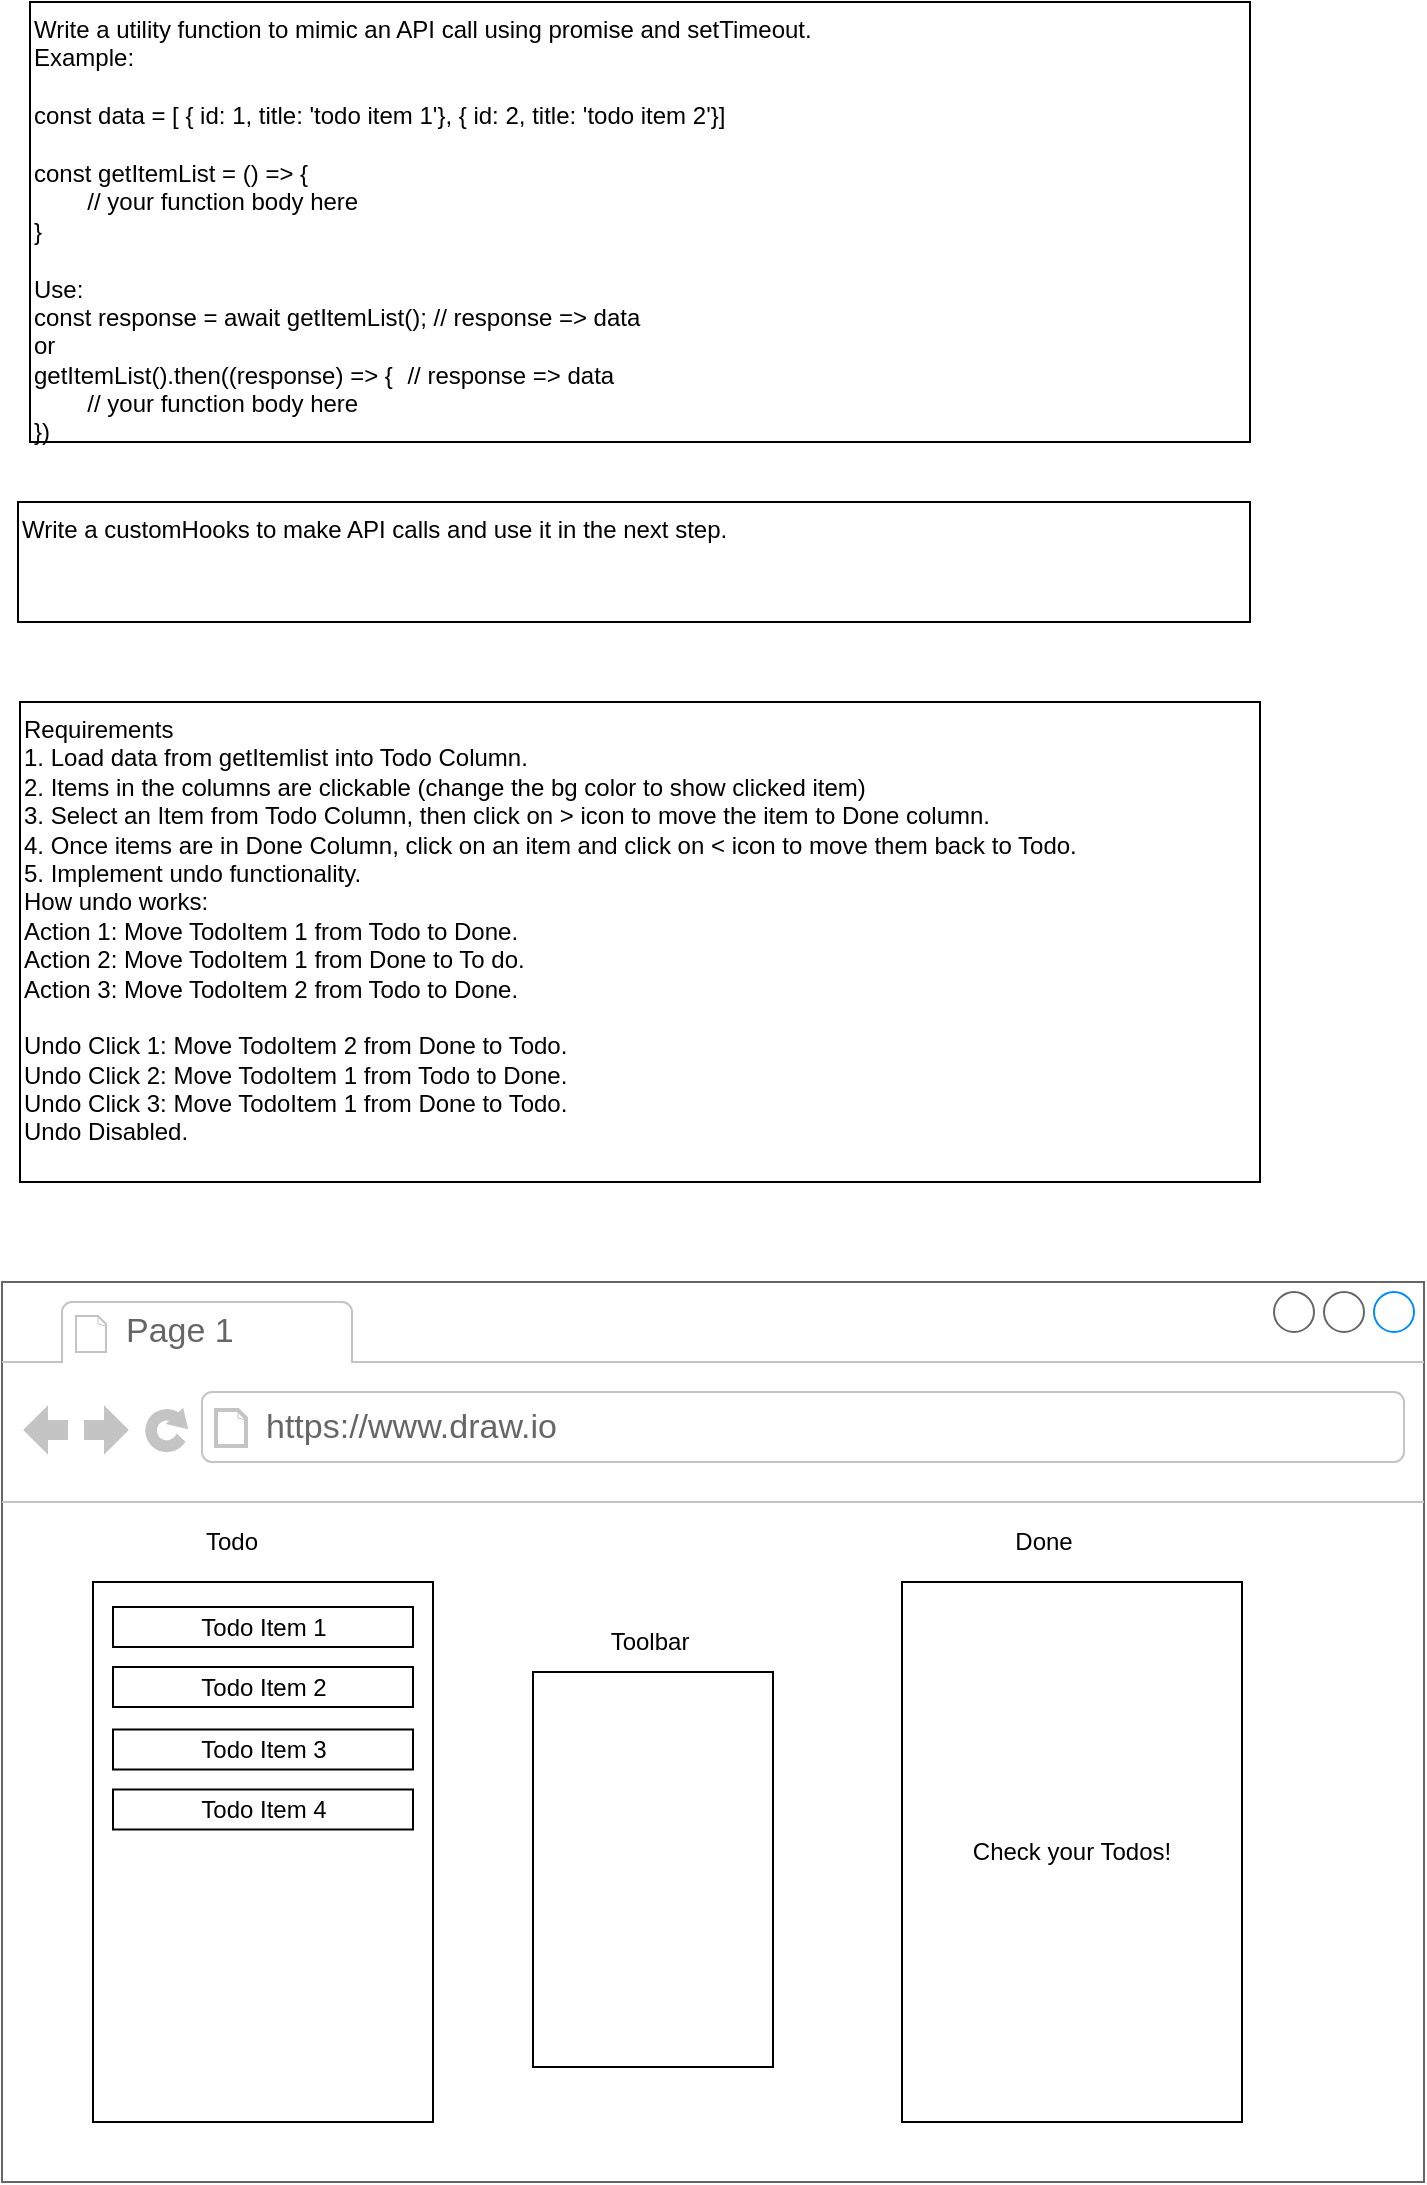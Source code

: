 <mxfile version="15.0.4" type="github"><diagram id="-ekRMuzB72mITz3plOly" name="Page-1"><mxGraphModel dx="850" dy="1676" grid="1" gridSize="10" guides="1" tooltips="1" connect="1" arrows="1" fold="1" page="1" pageScale="1" pageWidth="827" pageHeight="1169" math="0" shadow="0"><root><mxCell id="0"/><mxCell id="1" parent="0"/><mxCell id="myd4yKD4krqfQ7tjYA4y-28" value="" style="strokeWidth=1;shadow=0;dashed=0;align=center;html=1;shape=mxgraph.mockup.containers.browserWindow;rSize=0;strokeColor=#666666;strokeColor2=#008cff;strokeColor3=#c4c4c4;mainText=,;recursiveResize=0;" vertex="1" parent="1"><mxGeometry x="70" y="-30" width="711" height="450" as="geometry"/></mxCell><mxCell id="myd4yKD4krqfQ7tjYA4y-29" value="Page 1" style="strokeWidth=1;shadow=0;dashed=0;align=center;html=1;shape=mxgraph.mockup.containers.anchor;fontSize=17;fontColor=#666666;align=left;" vertex="1" parent="myd4yKD4krqfQ7tjYA4y-28"><mxGeometry x="60" y="12" width="110" height="26" as="geometry"/></mxCell><mxCell id="myd4yKD4krqfQ7tjYA4y-30" value="https://www.draw.io" style="strokeWidth=1;shadow=0;dashed=0;align=center;html=1;shape=mxgraph.mockup.containers.anchor;rSize=0;fontSize=17;fontColor=#666666;align=left;" vertex="1" parent="myd4yKD4krqfQ7tjYA4y-28"><mxGeometry x="130" y="60" width="250" height="26" as="geometry"/></mxCell><mxCell id="myd4yKD4krqfQ7tjYA4y-16" value="Todo" style="text;html=1;strokeColor=none;fillColor=none;align=center;verticalAlign=middle;whiteSpace=wrap;rounded=0;" vertex="1" parent="myd4yKD4krqfQ7tjYA4y-28"><mxGeometry x="95" y="120" width="40" height="20" as="geometry"/></mxCell><mxCell id="myd4yKD4krqfQ7tjYA4y-31" value="Check your Todos!" style="rounded=0;whiteSpace=wrap;html=1;" vertex="1" parent="myd4yKD4krqfQ7tjYA4y-28"><mxGeometry x="450" y="150" width="170" height="270" as="geometry"/></mxCell><mxCell id="myd4yKD4krqfQ7tjYA4y-32" value="Toolbar" style="text;html=1;strokeColor=none;fillColor=none;align=center;verticalAlign=middle;whiteSpace=wrap;rounded=0;" vertex="1" parent="myd4yKD4krqfQ7tjYA4y-28"><mxGeometry x="303.5" y="170" width="40" height="20" as="geometry"/></mxCell><mxCell id="myd4yKD4krqfQ7tjYA4y-2" value="" style="rounded=0;whiteSpace=wrap;html=1;" vertex="1" parent="1"><mxGeometry x="115.5" y="120" width="170" height="270" as="geometry"/></mxCell><mxCell id="myd4yKD4krqfQ7tjYA4y-3" value="" style="rounded=0;whiteSpace=wrap;html=1;" vertex="1" parent="1"><mxGeometry x="335.5" y="165" width="120" height="197.5" as="geometry"/></mxCell><mxCell id="myd4yKD4krqfQ7tjYA4y-7" value="" style="shape=image;html=1;verticalAlign=top;verticalLabelPosition=bottom;labelBackgroundColor=#ffffff;imageAspect=0;aspect=fixed;image=https://cdn0.iconfinder.com/data/icons/essentials-9/128/__Left-128.png" vertex="1" parent="1"><mxGeometry x="379.5" y="243.75" width="40" height="40" as="geometry"/></mxCell><mxCell id="myd4yKD4krqfQ7tjYA4y-8" value="" style="shape=image;html=1;verticalAlign=top;verticalLabelPosition=bottom;labelBackgroundColor=#ffffff;imageAspect=0;aspect=fixed;image=https://cdn0.iconfinder.com/data/icons/essentials-9/128/__Left-128.png;direction=west;rotation=0;" vertex="1" parent="1"><mxGeometry x="375.5" y="182.5" width="40" height="40" as="geometry"/></mxCell><mxCell id="myd4yKD4krqfQ7tjYA4y-9" value="" style="shape=image;html=1;verticalAlign=top;verticalLabelPosition=bottom;labelBackgroundColor=#ffffff;imageAspect=0;aspect=fixed;image=https://cdn2.iconfinder.com/data/icons/freecns-cumulus/16/519567-063_Undo-128.png" vertex="1" parent="1"><mxGeometry x="379.5" y="302.5" width="40" height="40" as="geometry"/></mxCell><mxCell id="myd4yKD4krqfQ7tjYA4y-17" value="Done" style="text;html=1;strokeColor=none;fillColor=none;align=center;verticalAlign=middle;whiteSpace=wrap;rounded=0;" vertex="1" parent="1"><mxGeometry x="570.5" y="90" width="40" height="20" as="geometry"/></mxCell><mxCell id="myd4yKD4krqfQ7tjYA4y-20" value="Todo Item 1" style="rounded=0;whiteSpace=wrap;html=1;" vertex="1" parent="1"><mxGeometry x="125.5" y="132.5" width="150" height="20" as="geometry"/></mxCell><mxCell id="myd4yKD4krqfQ7tjYA4y-21" value="Todo Item 2" style="rounded=0;whiteSpace=wrap;html=1;" vertex="1" parent="1"><mxGeometry x="125.5" y="162.5" width="150" height="20" as="geometry"/></mxCell><mxCell id="myd4yKD4krqfQ7tjYA4y-22" value="Todo Item 3" style="rounded=0;whiteSpace=wrap;html=1;" vertex="1" parent="1"><mxGeometry x="125.5" y="193.75" width="150" height="20" as="geometry"/></mxCell><mxCell id="myd4yKD4krqfQ7tjYA4y-23" value="Todo Item 4" style="rounded=0;whiteSpace=wrap;html=1;" vertex="1" parent="1"><mxGeometry x="125.5" y="223.75" width="150" height="20" as="geometry"/></mxCell><mxCell id="myd4yKD4krqfQ7tjYA4y-24" value="Write a utility function to mimic an API call using promise and setTimeout.&amp;nbsp;&lt;br&gt;Example:&lt;br&gt;&lt;br&gt;const data = [ { id: 1, title: 'todo item 1'}, { id: 2, title: 'todo item 2'}]&lt;br&gt;&lt;br&gt;const getItemList = () =&amp;gt; {&lt;br&gt;&lt;span style=&quot;white-space: pre&quot;&gt;&#9;&lt;/span&gt;// your function body here&lt;br&gt;}&lt;br&gt;&lt;br&gt;Use:&lt;br&gt;const response = await getItemList(); // response =&amp;gt; data&lt;br&gt;or&lt;br&gt;getItemList().then((response) =&amp;gt; {&lt;span style=&quot;white-space: pre&quot;&gt;&#9;&lt;/span&gt;// response =&amp;gt; data&lt;br&gt;&lt;span style=&quot;white-space: pre&quot;&gt;&#9;&lt;/span&gt;// your function body here&lt;br&gt;})" style="rounded=0;whiteSpace=wrap;html=1;align=left;verticalAlign=top;" vertex="1" parent="1"><mxGeometry x="84" y="-670" width="610" height="220" as="geometry"/></mxCell><mxCell id="myd4yKD4krqfQ7tjYA4y-25" value="Requirements&lt;br&gt;1. Load data from getItemlist into Todo Column.&lt;br&gt;2. Items in the columns are clickable (change the bg color to show clicked item)&lt;br&gt;3. Select an Item from Todo Column, then click on &amp;gt; icon to move the item to Done column.&lt;br&gt;4. Once items are in Done Column, click on an item and click on &amp;lt; icon to move them back to Todo.&lt;br&gt;5. Implement undo functionality.&lt;br&gt;How undo works:&lt;br&gt;Action 1: Move TodoItem 1 from Todo to Done.&lt;br&gt;Action 2: Move TodoItem 1 from Done to To do.&lt;br&gt;Action 3: Move TodoItem 2 from Todo to Done.&lt;br&gt;&lt;br&gt;Undo Click 1: Move TodoItem 2 from Done to Todo.&lt;br&gt;Undo Click 2: Move TodoItem 1 from Todo to Done.&lt;br&gt;Undo Click 3: Move TodoItem 1 from Done to Todo.&lt;br&gt;Undo Disabled." style="rounded=0;whiteSpace=wrap;html=1;align=left;verticalAlign=top;" vertex="1" parent="1"><mxGeometry x="79" y="-320" width="620" height="240" as="geometry"/></mxCell><mxCell id="myd4yKD4krqfQ7tjYA4y-27" value="Write a customHooks to make API calls and use it in the next step." style="whiteSpace=wrap;html=1;align=left;verticalAlign=top;" vertex="1" parent="1"><mxGeometry x="78" y="-420" width="616" height="60" as="geometry"/></mxCell></root></mxGraphModel></diagram></mxfile>